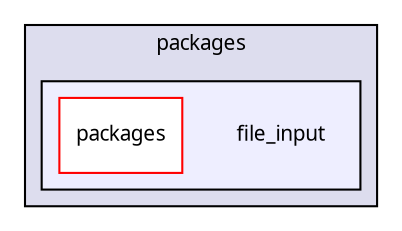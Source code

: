 digraph "packages/file_input/" {
  compound=true
  node [ fontsize="10", fontname="FreeSans.ttf"];
  edge [ labelfontsize="10", labelfontname="FreeSans.ttf"];
  subgraph clusterdir_93501a11e921083efbd154e0cdff5f10 {
    graph [ bgcolor="#ddddee", pencolor="black", label="packages" fontname="FreeSans.ttf", fontsize="10", URL="dir_93501a11e921083efbd154e0cdff5f10.html"]
  subgraph clusterdir_28364750a72fad1195852335c7d5ff35 {
    graph [ bgcolor="#eeeeff", pencolor="black", label="" URL="dir_28364750a72fad1195852335c7d5ff35.html"];
    dir_28364750a72fad1195852335c7d5ff35 [shape=plaintext label="file_input"];
    dir_60c19322799d1756e1c4f3d5f73e1234 [shape=box label="packages" color="red" fillcolor="white" style="filled" URL="dir_60c19322799d1756e1c4f3d5f73e1234.html"];
  }
  }
}
